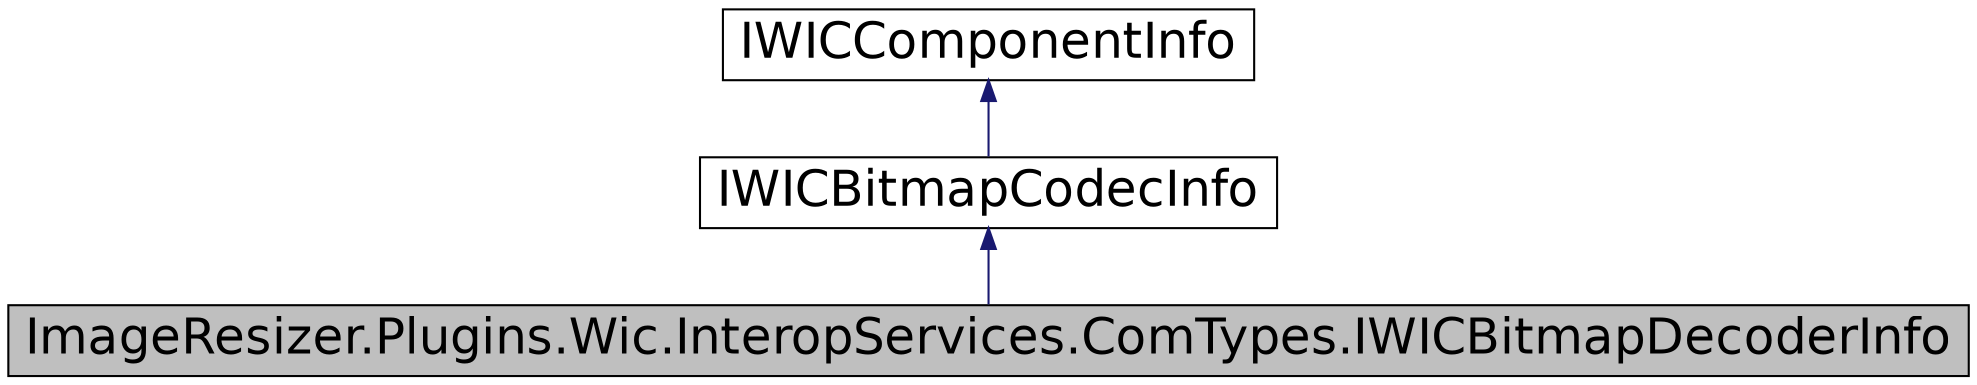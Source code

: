 digraph G
{
  edge [fontname="Helvetica",fontsize="24",labelfontname="Helvetica",labelfontsize="24"];
  node [fontname="Helvetica",fontsize="24",shape=record];
  Node1 [label="ImageResizer.Plugins.Wic.InteropServices.ComTypes.IWICBitmapDecoderInfo",height=0.2,width=0.4,color="black", fillcolor="grey75", style="filled" fontcolor="black"];
  Node2 -> Node1 [dir="back",color="midnightblue",fontsize="24",style="solid",fontname="Helvetica"];
  Node2 [label="IWICBitmapCodecInfo",height=0.2,width=0.4,color="black", fillcolor="white", style="filled",URL="$interface_image_resizer_1_1_plugins_1_1_wic_1_1_interop_services_1_1_com_types_1_1_i_w_i_c_bitmap_codec_info.html"];
  Node3 -> Node2 [dir="back",color="midnightblue",fontsize="24",style="solid",fontname="Helvetica"];
  Node3 [label="IWICComponentInfo",height=0.2,width=0.4,color="black", fillcolor="white", style="filled",URL="$interface_image_resizer_1_1_plugins_1_1_wic_1_1_interop_services_1_1_com_types_1_1_i_w_i_c_component_info.html"];
}
